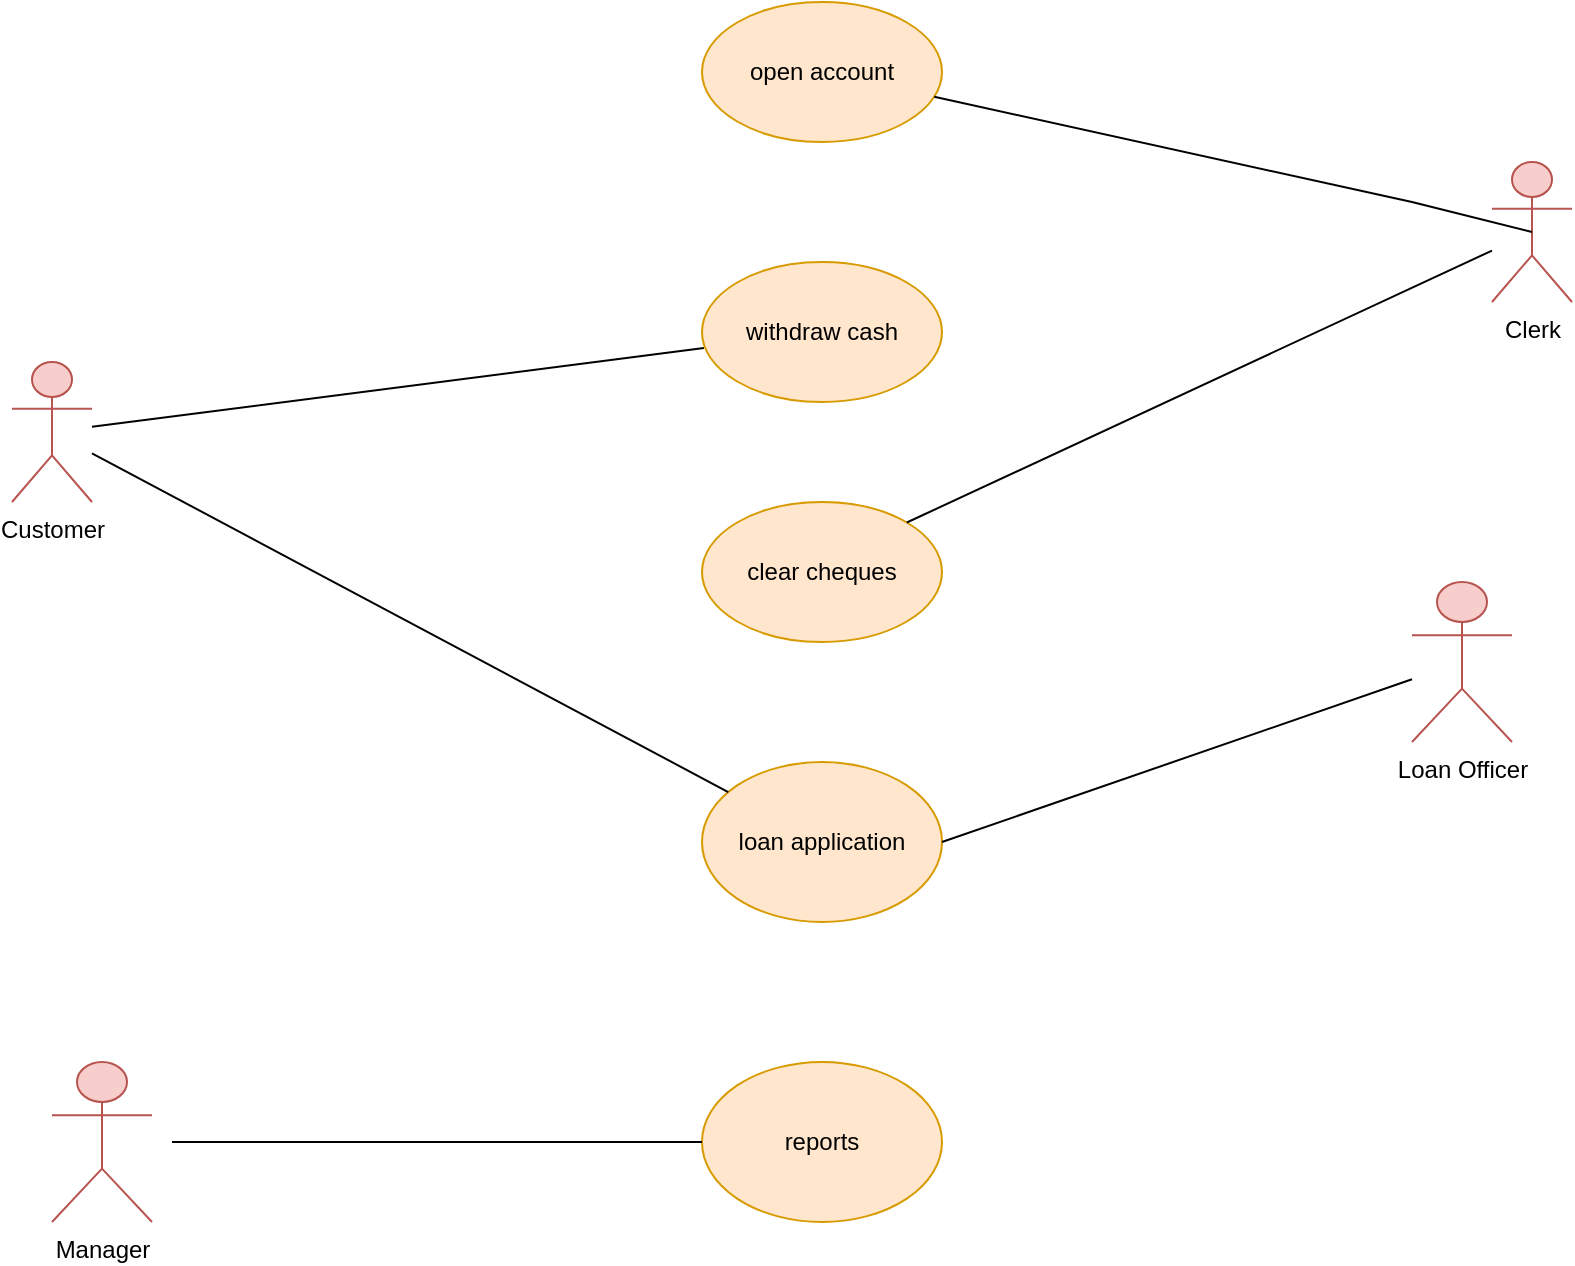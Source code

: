 <mxfile version="17.4.6" type="github">
  <diagram id="whiGwx_G1ZcnvOZCsHBd" name="Page-1">
    <mxGraphModel dx="1102" dy="1714" grid="1" gridSize="10" guides="1" tooltips="1" connect="1" arrows="1" fold="1" page="1" pageScale="1" pageWidth="850" pageHeight="1100" math="0" shadow="0">
      <root>
        <mxCell id="0" />
        <mxCell id="1" parent="0" />
        <mxCell id="6-HiE4fvEg4OvYf6mzBh-1" value="open account" style="ellipse;whiteSpace=wrap;html=1;fillColor=#ffe6cc;strokeColor=#d79b00;" parent="1" vertex="1">
          <mxGeometry x="365" y="-1080" width="120" height="70" as="geometry" />
        </mxCell>
        <mxCell id="6-HiE4fvEg4OvYf6mzBh-3" value="Clerk" style="shape=umlActor;verticalLabelPosition=bottom;verticalAlign=top;html=1;outlineConnect=0;fillColor=#f8cecc;strokeColor=#b85450;" parent="1" vertex="1">
          <mxGeometry x="760" y="-1000" width="40" height="70" as="geometry" />
        </mxCell>
        <mxCell id="6-HiE4fvEg4OvYf6mzBh-5" value="" style="endArrow=none;html=1;rounded=0;exitX=0.5;exitY=0.5;exitDx=0;exitDy=0;exitPerimeter=0;" parent="1" source="6-HiE4fvEg4OvYf6mzBh-3" target="6-HiE4fvEg4OvYf6mzBh-1" edge="1">
          <mxGeometry width="50" height="50" relative="1" as="geometry">
            <mxPoint x="700" y="-980" as="sourcePoint" />
            <mxPoint x="600" y="-1050" as="targetPoint" />
            <Array as="points">
              <mxPoint x="720" y="-980" />
            </Array>
          </mxGeometry>
        </mxCell>
        <mxCell id="6-HiE4fvEg4OvYf6mzBh-6" value="withdraw cash" style="ellipse;whiteSpace=wrap;html=1;fillColor=#ffe6cc;strokeColor=#d79b00;" parent="1" vertex="1">
          <mxGeometry x="365" y="-950" width="120" height="70" as="geometry" />
        </mxCell>
        <mxCell id="6-HiE4fvEg4OvYf6mzBh-7" value="clear cheques" style="ellipse;whiteSpace=wrap;html=1;fillColor=#ffe6cc;strokeColor=#d79b00;" parent="1" vertex="1">
          <mxGeometry x="365" y="-830" width="120" height="70" as="geometry" />
        </mxCell>
        <mxCell id="6-HiE4fvEg4OvYf6mzBh-8" value="loan application" style="ellipse;whiteSpace=wrap;html=1;fillColor=#ffe6cc;strokeColor=#d79b00;" parent="1" vertex="1">
          <mxGeometry x="365" y="-700" width="120" height="80" as="geometry" />
        </mxCell>
        <mxCell id="6-HiE4fvEg4OvYf6mzBh-9" value="reports" style="ellipse;whiteSpace=wrap;html=1;fillColor=#ffe6cc;strokeColor=#d79b00;" parent="1" vertex="1">
          <mxGeometry x="365" y="-550" width="120" height="80" as="geometry" />
        </mxCell>
        <mxCell id="6-HiE4fvEg4OvYf6mzBh-10" value="" style="endArrow=none;html=1;rounded=0;entryX=1;entryY=0;entryDx=0;entryDy=0;" parent="1" source="6-HiE4fvEg4OvYf6mzBh-3" target="6-HiE4fvEg4OvYf6mzBh-7" edge="1">
          <mxGeometry width="50" height="50" relative="1" as="geometry">
            <mxPoint x="640" y="-880" as="sourcePoint" />
            <mxPoint x="450" y="-820" as="targetPoint" />
          </mxGeometry>
        </mxCell>
        <mxCell id="6-HiE4fvEg4OvYf6mzBh-11" value="Customer" style="shape=umlActor;verticalLabelPosition=bottom;verticalAlign=top;html=1;outlineConnect=0;fillColor=#f8cecc;strokeColor=#b85450;" parent="1" vertex="1">
          <mxGeometry x="20" y="-900" width="40" height="70" as="geometry" />
        </mxCell>
        <mxCell id="6-HiE4fvEg4OvYf6mzBh-12" value="" style="endArrow=none;html=1;rounded=0;exitX=0.008;exitY=0.614;exitDx=0;exitDy=0;exitPerimeter=0;" parent="1" source="6-HiE4fvEg4OvYf6mzBh-6" target="6-HiE4fvEg4OvYf6mzBh-11" edge="1">
          <mxGeometry width="50" height="50" relative="1" as="geometry">
            <mxPoint x="400" y="-770" as="sourcePoint" />
            <mxPoint x="450" y="-820" as="targetPoint" />
          </mxGeometry>
        </mxCell>
        <mxCell id="6-HiE4fvEg4OvYf6mzBh-13" value="" style="endArrow=none;html=1;rounded=0;" parent="1" source="6-HiE4fvEg4OvYf6mzBh-11" target="6-HiE4fvEg4OvYf6mzBh-8" edge="1">
          <mxGeometry width="50" height="50" relative="1" as="geometry">
            <mxPoint x="80" y="-840" as="sourcePoint" />
            <mxPoint x="450" y="-620" as="targetPoint" />
          </mxGeometry>
        </mxCell>
        <mxCell id="6-HiE4fvEg4OvYf6mzBh-14" value="Loan Officer" style="shape=umlActor;verticalLabelPosition=bottom;verticalAlign=top;html=1;outlineConnect=0;fillColor=#f8cecc;strokeColor=#b85450;" parent="1" vertex="1">
          <mxGeometry x="720" y="-790" width="50" height="80" as="geometry" />
        </mxCell>
        <mxCell id="6-HiE4fvEg4OvYf6mzBh-15" value="" style="endArrow=none;html=1;rounded=0;exitX=1;exitY=0.5;exitDx=0;exitDy=0;" parent="1" source="6-HiE4fvEg4OvYf6mzBh-8" target="6-HiE4fvEg4OvYf6mzBh-14" edge="1">
          <mxGeometry width="50" height="50" relative="1" as="geometry">
            <mxPoint x="400" y="-670" as="sourcePoint" />
            <mxPoint x="450" y="-720" as="targetPoint" />
          </mxGeometry>
        </mxCell>
        <mxCell id="6-HiE4fvEg4OvYf6mzBh-16" value="" style="endArrow=none;html=1;rounded=0;entryX=0;entryY=0.5;entryDx=0;entryDy=0;" parent="1" target="6-HiE4fvEg4OvYf6mzBh-9" edge="1">
          <mxGeometry width="50" height="50" relative="1" as="geometry">
            <mxPoint x="100" y="-510" as="sourcePoint" />
            <mxPoint x="450" y="-520" as="targetPoint" />
          </mxGeometry>
        </mxCell>
        <mxCell id="6-HiE4fvEg4OvYf6mzBh-17" value="Manager" style="shape=umlActor;verticalLabelPosition=bottom;verticalAlign=top;html=1;outlineConnect=0;fillColor=#f8cecc;strokeColor=#b85450;" parent="1" vertex="1">
          <mxGeometry x="40" y="-550" width="50" height="80" as="geometry" />
        </mxCell>
      </root>
    </mxGraphModel>
  </diagram>
</mxfile>
